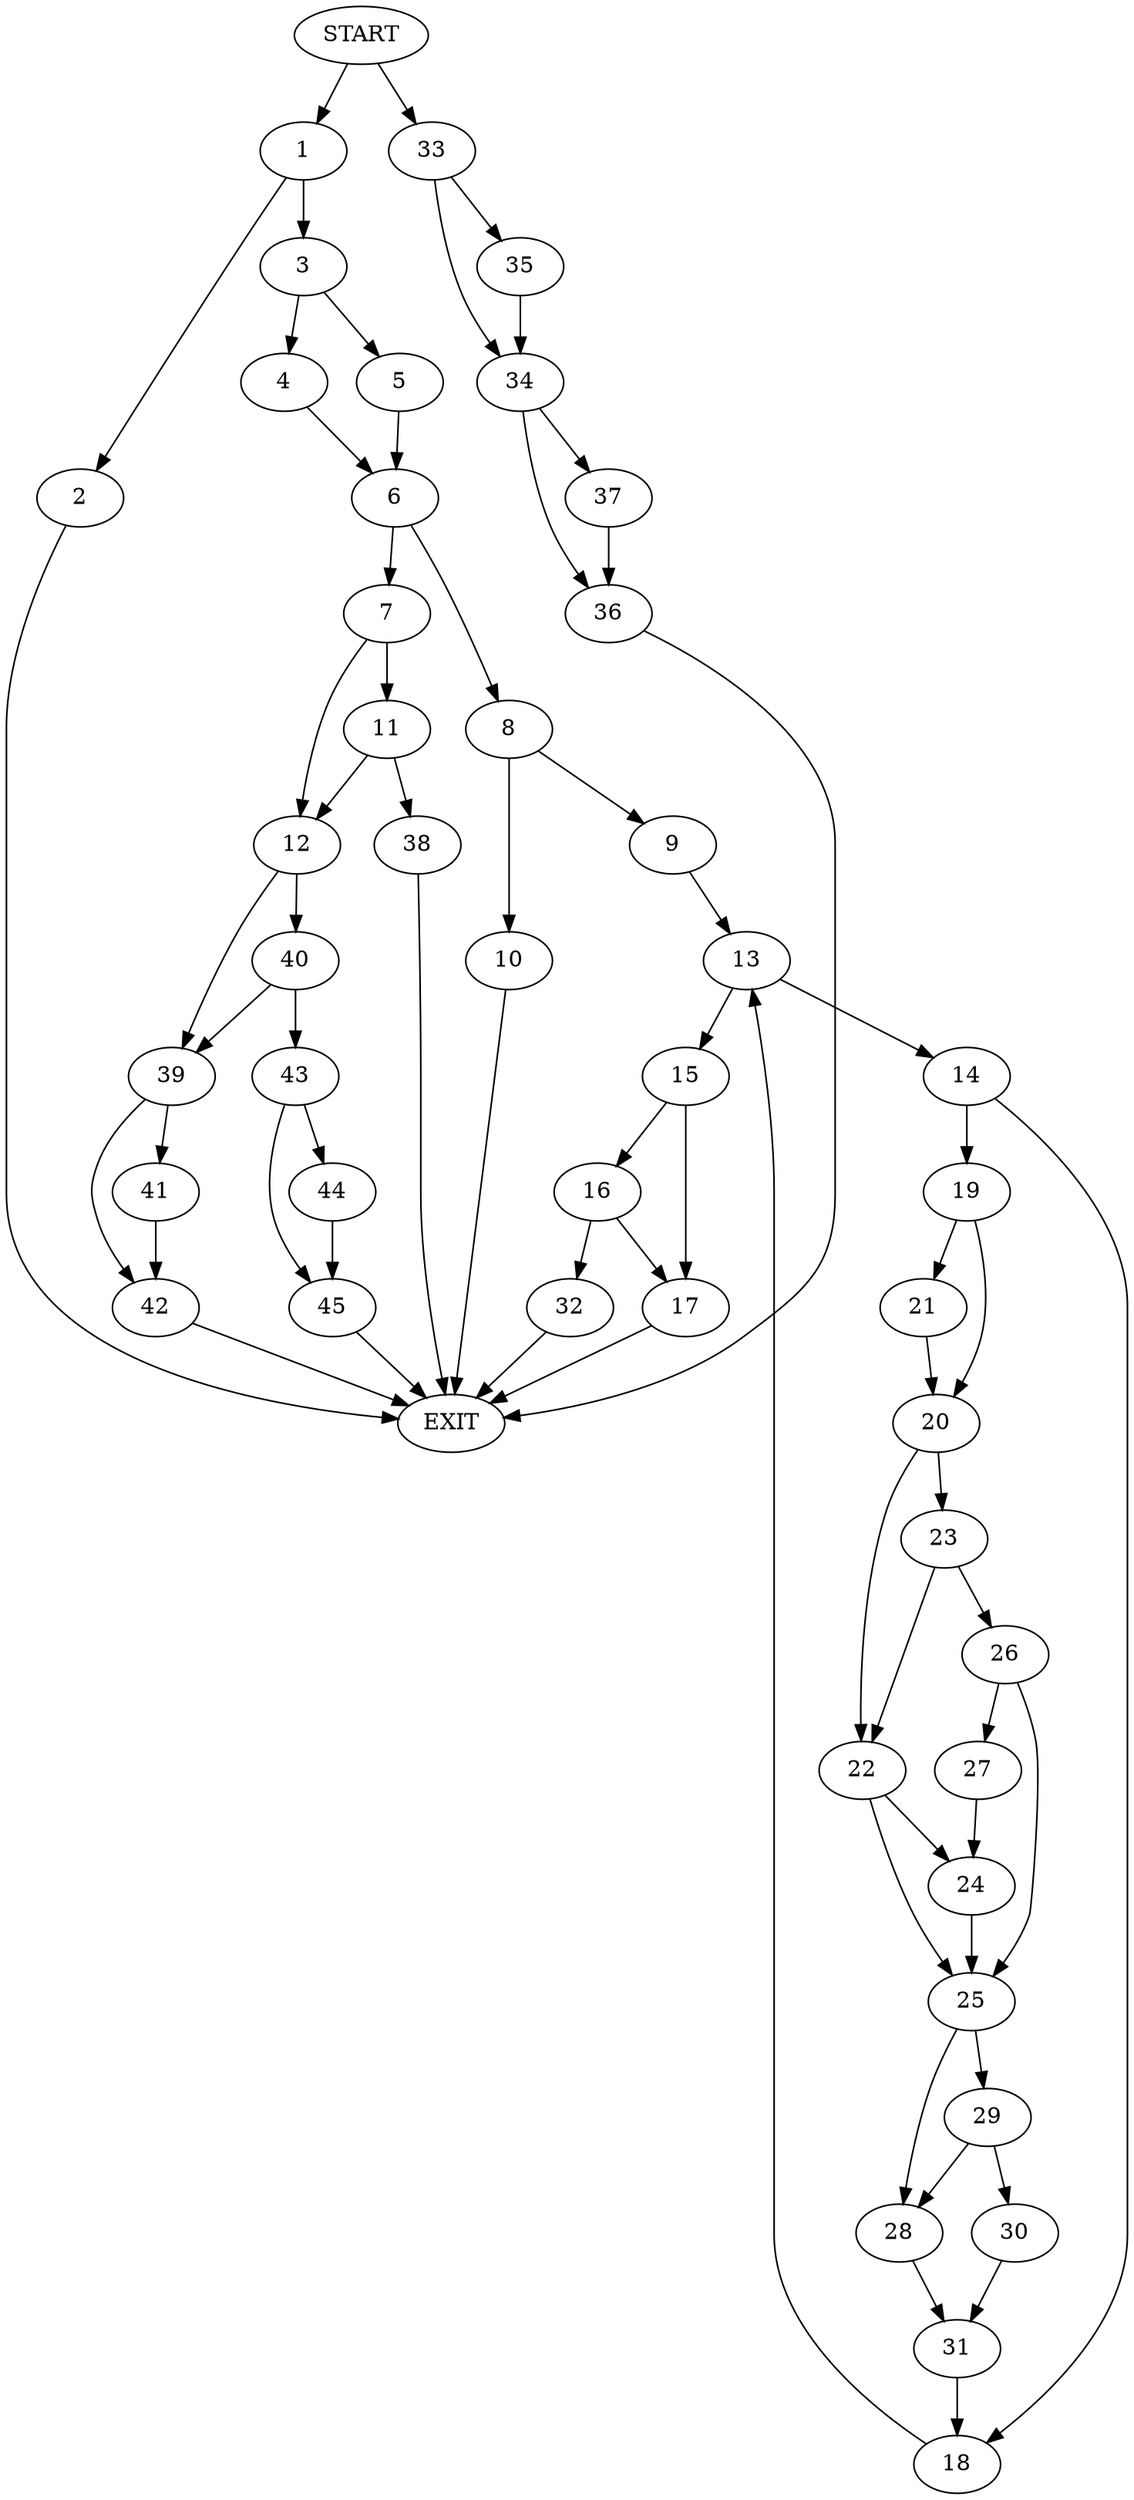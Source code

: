 digraph {
0 [label="START"]
46 [label="EXIT"]
0 -> 1
1 -> 2
1 -> 3
3 -> 4
3 -> 5
2 -> 46
5 -> 6
4 -> 6
6 -> 7
6 -> 8
8 -> 9
8 -> 10
7 -> 11
7 -> 12
9 -> 13
10 -> 46
13 -> 14
13 -> 15
15 -> 16
15 -> 17
14 -> 18
14 -> 19
19 -> 20
19 -> 21
18 -> 13
20 -> 22
20 -> 23
21 -> 20
22 -> 24
22 -> 25
23 -> 22
23 -> 26
26 -> 25
26 -> 27
27 -> 24
25 -> 28
25 -> 29
24 -> 25
29 -> 28
29 -> 30
28 -> 31
30 -> 31
31 -> 18
17 -> 46
16 -> 32
16 -> 17
32 -> 46
0 -> 33
33 -> 34
33 -> 35
35 -> 34
34 -> 36
34 -> 37
37 -> 36
36 -> 46
11 -> 38
11 -> 12
12 -> 39
12 -> 40
38 -> 46
39 -> 41
39 -> 42
40 -> 43
40 -> 39
43 -> 44
43 -> 45
45 -> 46
44 -> 45
41 -> 42
42 -> 46
}
